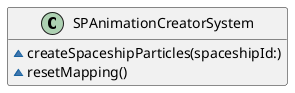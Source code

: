 @startuml
' STYLE START
hide empty members

skinparam shadowing false
<style>
document {
  BackgroundColor transparent
  Margin 0
}
</style>
' STYLE END

class SPAnimationCreatorSystem { 
  ~createSpaceshipParticles(spaceshipId:)
  ~resetMapping()
}
@enduml